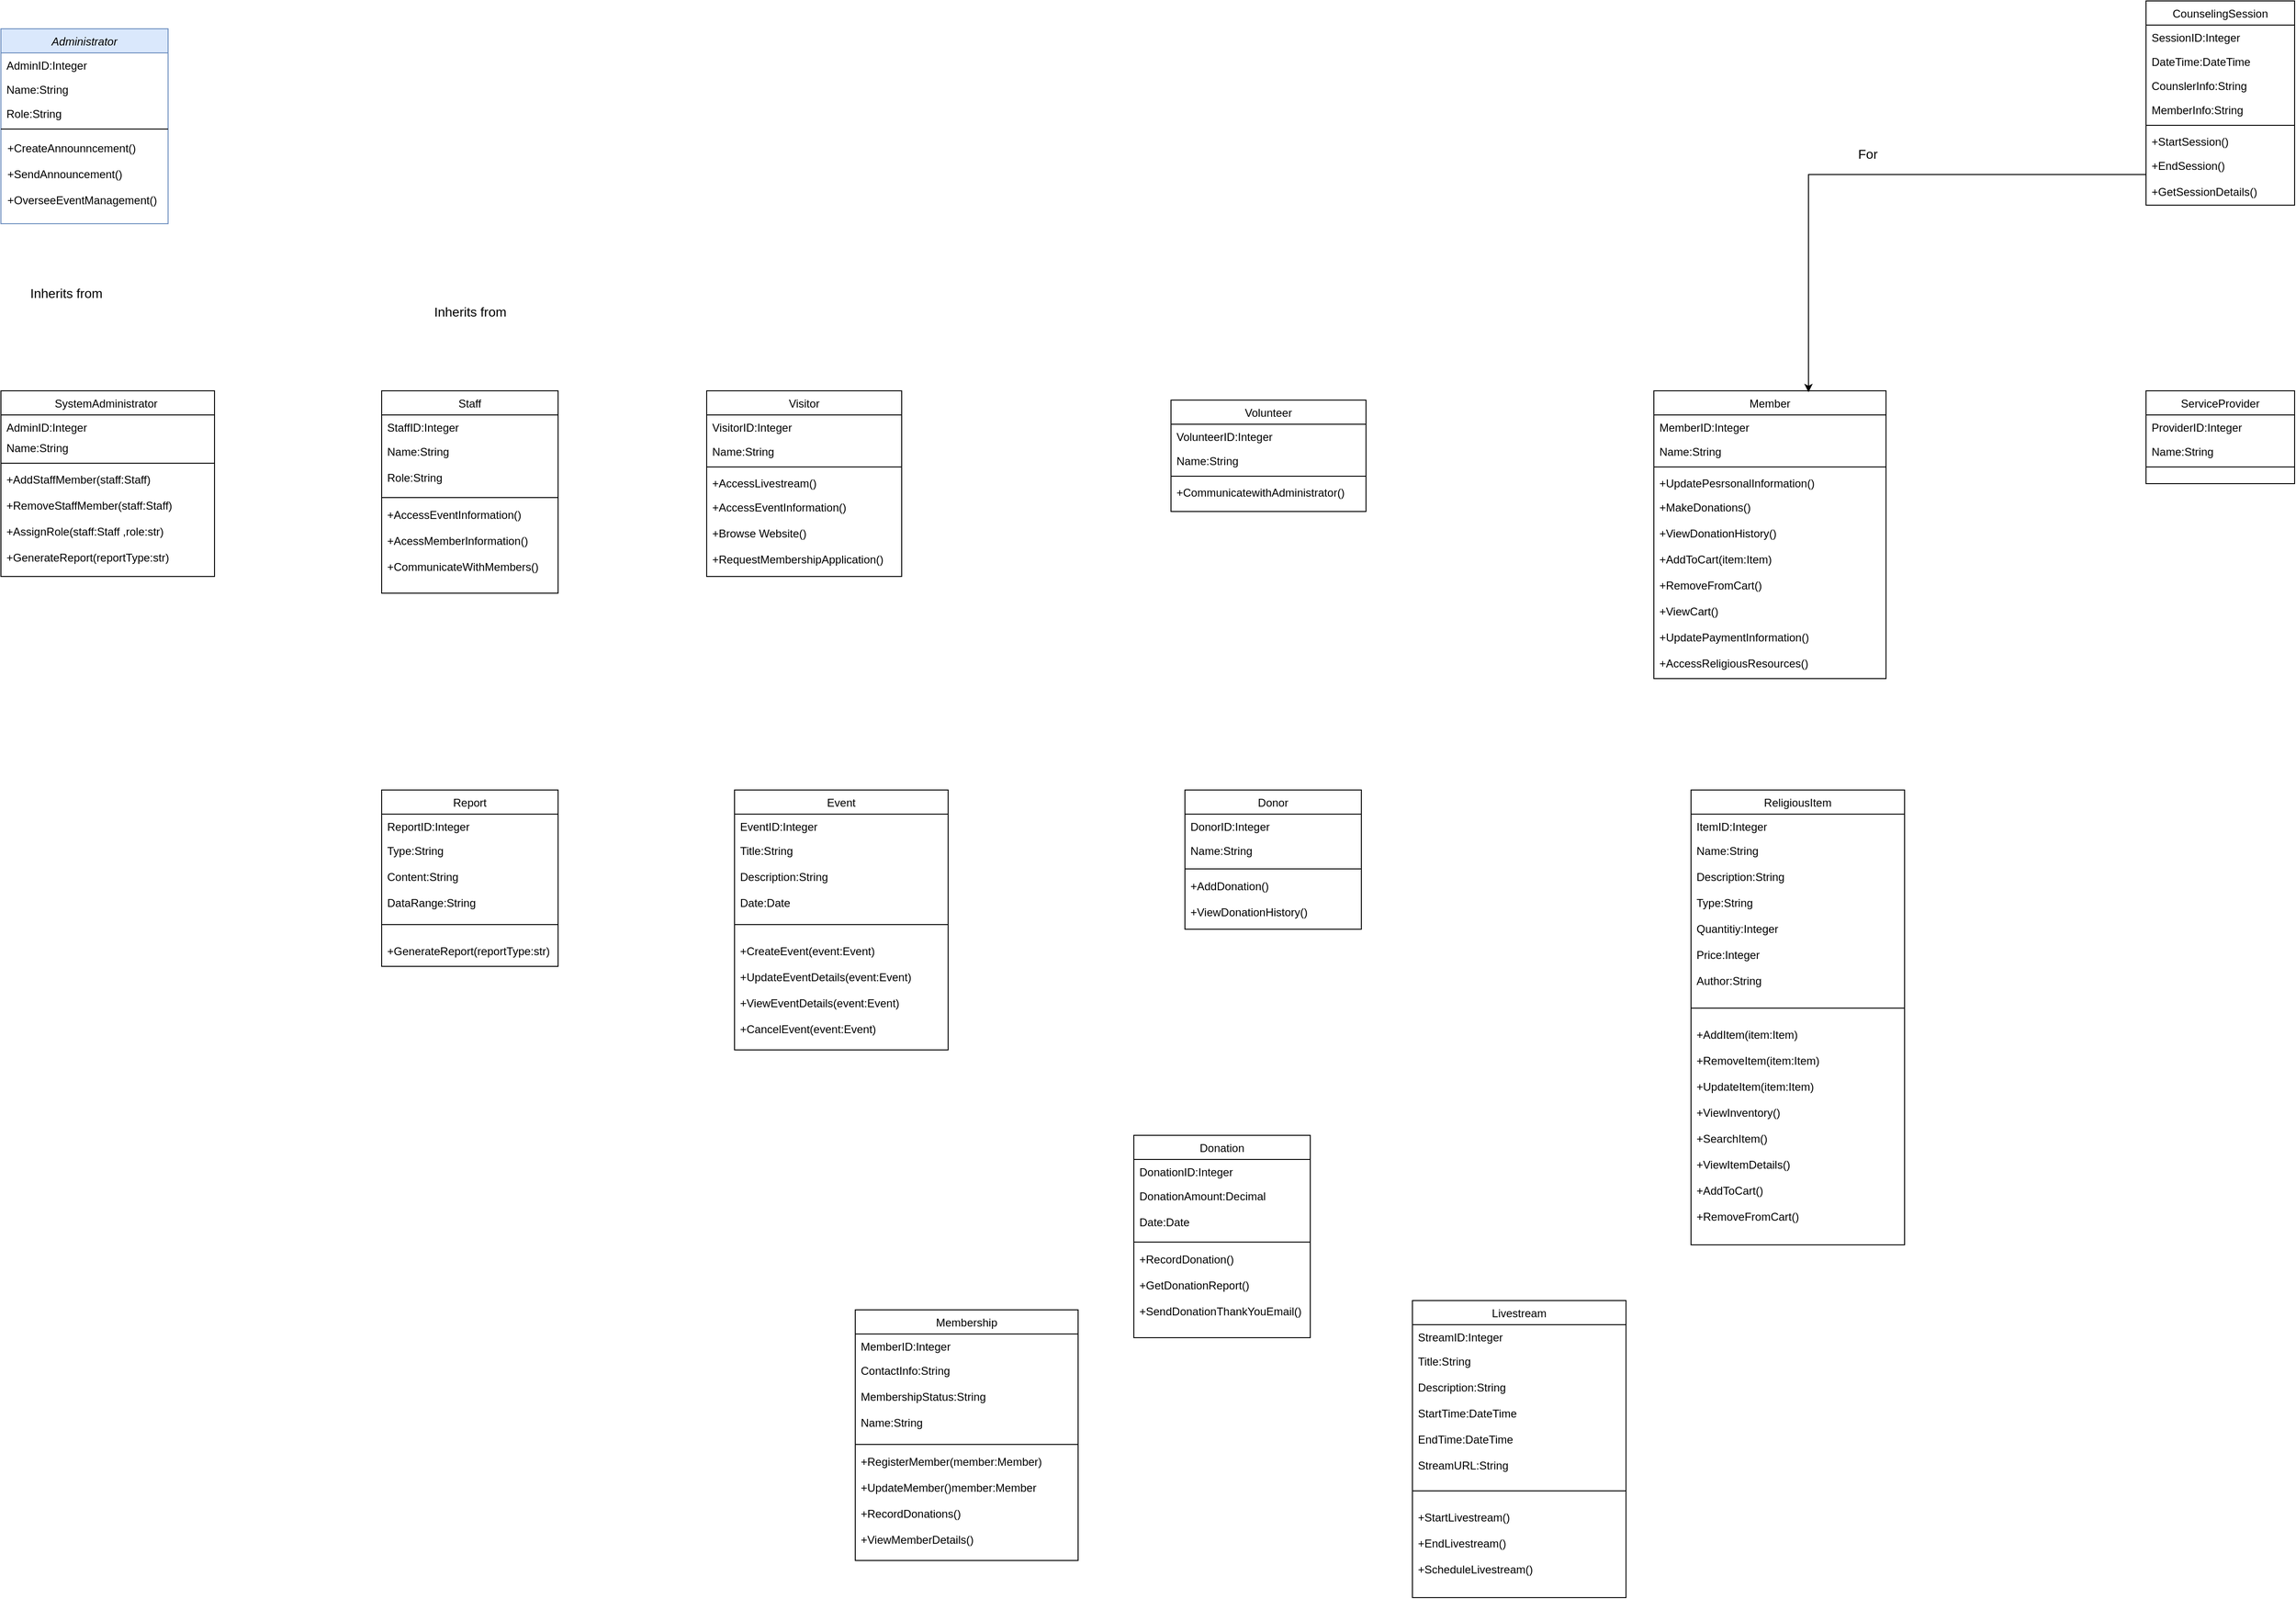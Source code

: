 <mxfile version="22.1.21" type="github">
  <diagram id="C5RBs43oDa-KdzZeNtuy" name="Page-1">
    <mxGraphModel dx="2440" dy="522" grid="1" gridSize="10" guides="1" tooltips="1" connect="1" arrows="1" fold="1" page="1" pageScale="1" pageWidth="1390" pageHeight="980" math="0" shadow="0">
      <root>
        <mxCell id="WIyWlLk6GJQsqaUBKTNV-0" />
        <mxCell id="WIyWlLk6GJQsqaUBKTNV-1" parent="WIyWlLk6GJQsqaUBKTNV-0" />
        <mxCell id="zkfFHV4jXpPFQw0GAbJ--0" value="Administrator" style="swimlane;fontStyle=2;align=center;verticalAlign=top;childLayout=stackLayout;horizontal=1;startSize=26;horizontalStack=0;resizeParent=1;resizeLast=0;collapsible=1;marginBottom=0;rounded=0;shadow=0;strokeWidth=1;fillColor=#dae8fc;strokeColor=#6c8ebf;" parent="WIyWlLk6GJQsqaUBKTNV-1" vertex="1">
          <mxGeometry x="-1180" y="60" width="180" height="210" as="geometry">
            <mxRectangle x="230" y="140" width="160" height="26" as="alternateBounds" />
          </mxGeometry>
        </mxCell>
        <mxCell id="zkfFHV4jXpPFQw0GAbJ--1" value="AdminID:Integer" style="text;align=left;verticalAlign=top;spacingLeft=4;spacingRight=4;overflow=hidden;rotatable=0;points=[[0,0.5],[1,0.5]];portConstraint=eastwest;" parent="zkfFHV4jXpPFQw0GAbJ--0" vertex="1">
          <mxGeometry y="26" width="180" height="26" as="geometry" />
        </mxCell>
        <mxCell id="zkfFHV4jXpPFQw0GAbJ--2" value="Name:String" style="text;align=left;verticalAlign=top;spacingLeft=4;spacingRight=4;overflow=hidden;rotatable=0;points=[[0,0.5],[1,0.5]];portConstraint=eastwest;rounded=0;shadow=0;html=0;" parent="zkfFHV4jXpPFQw0GAbJ--0" vertex="1">
          <mxGeometry y="52" width="180" height="26" as="geometry" />
        </mxCell>
        <mxCell id="zkfFHV4jXpPFQw0GAbJ--3" value="Role:String" style="text;align=left;verticalAlign=top;spacingLeft=4;spacingRight=4;overflow=hidden;rotatable=0;points=[[0,0.5],[1,0.5]];portConstraint=eastwest;rounded=0;shadow=0;html=0;" parent="zkfFHV4jXpPFQw0GAbJ--0" vertex="1">
          <mxGeometry y="78" width="180" height="26" as="geometry" />
        </mxCell>
        <mxCell id="zkfFHV4jXpPFQw0GAbJ--4" value="" style="line;html=1;strokeWidth=1;align=left;verticalAlign=middle;spacingTop=-1;spacingLeft=3;spacingRight=3;rotatable=0;labelPosition=right;points=[];portConstraint=eastwest;" parent="zkfFHV4jXpPFQw0GAbJ--0" vertex="1">
          <mxGeometry y="104" width="180" height="8" as="geometry" />
        </mxCell>
        <mxCell id="zkfFHV4jXpPFQw0GAbJ--5" value="+CreateAnnounncement()&#xa;&#xa;+SendAnnouncement()&#xa;&#xa;+OverseeEventManagement()&#xa;" style="text;align=left;verticalAlign=top;spacingLeft=4;spacingRight=4;overflow=hidden;rotatable=0;points=[[0,0.5],[1,0.5]];portConstraint=eastwest;spacing=3;spacingBottom=0;perimeterSpacing=0;spacingTop=2;" parent="zkfFHV4jXpPFQw0GAbJ--0" vertex="1">
          <mxGeometry y="112" width="180" height="98" as="geometry" />
        </mxCell>
        <mxCell id="zkfFHV4jXpPFQw0GAbJ--17" value="CounselingSession" style="swimlane;fontStyle=0;align=center;verticalAlign=top;childLayout=stackLayout;horizontal=1;startSize=26;horizontalStack=0;resizeParent=1;resizeLast=0;collapsible=1;marginBottom=0;rounded=0;shadow=0;strokeWidth=1;" parent="WIyWlLk6GJQsqaUBKTNV-1" vertex="1">
          <mxGeometry x="1130" y="30" width="160" height="220" as="geometry">
            <mxRectangle x="550" y="140" width="160" height="26" as="alternateBounds" />
          </mxGeometry>
        </mxCell>
        <mxCell id="zkfFHV4jXpPFQw0GAbJ--18" value="SessionID:Integer" style="text;align=left;verticalAlign=top;spacingLeft=4;spacingRight=4;overflow=hidden;rotatable=0;points=[[0,0.5],[1,0.5]];portConstraint=eastwest;" parent="zkfFHV4jXpPFQw0GAbJ--17" vertex="1">
          <mxGeometry y="26" width="160" height="26" as="geometry" />
        </mxCell>
        <mxCell id="zkfFHV4jXpPFQw0GAbJ--19" value="DateTime:DateTime" style="text;align=left;verticalAlign=top;spacingLeft=4;spacingRight=4;overflow=hidden;rotatable=0;points=[[0,0.5],[1,0.5]];portConstraint=eastwest;rounded=0;shadow=0;html=0;" parent="zkfFHV4jXpPFQw0GAbJ--17" vertex="1">
          <mxGeometry y="52" width="160" height="26" as="geometry" />
        </mxCell>
        <mxCell id="zkfFHV4jXpPFQw0GAbJ--20" value="CounslerInfo:String" style="text;align=left;verticalAlign=top;spacingLeft=4;spacingRight=4;overflow=hidden;rotatable=0;points=[[0,0.5],[1,0.5]];portConstraint=eastwest;rounded=0;shadow=0;html=0;" parent="zkfFHV4jXpPFQw0GAbJ--17" vertex="1">
          <mxGeometry y="78" width="160" height="26" as="geometry" />
        </mxCell>
        <mxCell id="zkfFHV4jXpPFQw0GAbJ--21" value="MemberInfo:String" style="text;align=left;verticalAlign=top;spacingLeft=4;spacingRight=4;overflow=hidden;rotatable=0;points=[[0,0.5],[1,0.5]];portConstraint=eastwest;rounded=0;shadow=0;html=0;" parent="zkfFHV4jXpPFQw0GAbJ--17" vertex="1">
          <mxGeometry y="104" width="160" height="26" as="geometry" />
        </mxCell>
        <mxCell id="zkfFHV4jXpPFQw0GAbJ--23" value="" style="line;html=1;strokeWidth=1;align=left;verticalAlign=middle;spacingTop=-1;spacingLeft=3;spacingRight=3;rotatable=0;labelPosition=right;points=[];portConstraint=eastwest;" parent="zkfFHV4jXpPFQw0GAbJ--17" vertex="1">
          <mxGeometry y="130" width="160" height="8" as="geometry" />
        </mxCell>
        <mxCell id="zkfFHV4jXpPFQw0GAbJ--24" value="+StartSession()" style="text;align=left;verticalAlign=top;spacingLeft=4;spacingRight=4;overflow=hidden;rotatable=0;points=[[0,0.5],[1,0.5]];portConstraint=eastwest;" parent="zkfFHV4jXpPFQw0GAbJ--17" vertex="1">
          <mxGeometry y="138" width="160" height="26" as="geometry" />
        </mxCell>
        <mxCell id="zkfFHV4jXpPFQw0GAbJ--25" value="+EndSession()&#xa;&#xa;+GetSessionDetails()" style="text;align=left;verticalAlign=top;spacingLeft=4;spacingRight=4;overflow=hidden;rotatable=0;points=[[0,0.5],[1,0.5]];portConstraint=eastwest;" parent="zkfFHV4jXpPFQw0GAbJ--17" vertex="1">
          <mxGeometry y="164" width="160" height="46" as="geometry" />
        </mxCell>
        <mxCell id="depg-vYfWqoNCVjtNeU1-0" value="Staff" style="swimlane;fontStyle=0;align=center;verticalAlign=top;childLayout=stackLayout;horizontal=1;startSize=26;horizontalStack=0;resizeParent=1;resizeLast=0;collapsible=1;marginBottom=0;rounded=0;shadow=0;strokeWidth=1;" vertex="1" parent="WIyWlLk6GJQsqaUBKTNV-1">
          <mxGeometry x="-770" y="450" width="190" height="218" as="geometry">
            <mxRectangle x="130" y="380" width="160" height="26" as="alternateBounds" />
          </mxGeometry>
        </mxCell>
        <mxCell id="depg-vYfWqoNCVjtNeU1-1" value="StaffID:Integer" style="text;align=left;verticalAlign=top;spacingLeft=4;spacingRight=4;overflow=hidden;rotatable=0;points=[[0,0.5],[1,0.5]];portConstraint=eastwest;" vertex="1" parent="depg-vYfWqoNCVjtNeU1-0">
          <mxGeometry y="26" width="190" height="26" as="geometry" />
        </mxCell>
        <mxCell id="depg-vYfWqoNCVjtNeU1-2" value="Name:String&#xa;&#xa;Role:String" style="text;align=left;verticalAlign=top;spacingLeft=4;spacingRight=4;overflow=hidden;rotatable=0;points=[[0,0.5],[1,0.5]];portConstraint=eastwest;rounded=0;shadow=0;html=0;" vertex="1" parent="depg-vYfWqoNCVjtNeU1-0">
          <mxGeometry y="52" width="190" height="58" as="geometry" />
        </mxCell>
        <mxCell id="depg-vYfWqoNCVjtNeU1-3" value="" style="line;html=1;strokeWidth=1;align=left;verticalAlign=middle;spacingTop=-1;spacingLeft=3;spacingRight=3;rotatable=0;labelPosition=right;points=[];portConstraint=eastwest;" vertex="1" parent="depg-vYfWqoNCVjtNeU1-0">
          <mxGeometry y="110" width="190" height="10" as="geometry" />
        </mxCell>
        <mxCell id="depg-vYfWqoNCVjtNeU1-4" value="+AccessEventInformation()&#xa;&#xa;+AcessMemberInformation()&#xa;&#xa;+CommunicateWithMembers()" style="text;align=left;verticalAlign=top;spacingLeft=4;spacingRight=4;overflow=hidden;rotatable=0;points=[[0,0.5],[1,0.5]];portConstraint=eastwest;fontStyle=0" vertex="1" parent="depg-vYfWqoNCVjtNeU1-0">
          <mxGeometry y="120" width="190" height="80" as="geometry" />
        </mxCell>
        <mxCell id="depg-vYfWqoNCVjtNeU1-6" value="Visitor" style="swimlane;fontStyle=0;align=center;verticalAlign=top;childLayout=stackLayout;horizontal=1;startSize=26;horizontalStack=0;resizeParent=1;resizeLast=0;collapsible=1;marginBottom=0;rounded=0;shadow=0;strokeWidth=1;" vertex="1" parent="WIyWlLk6GJQsqaUBKTNV-1">
          <mxGeometry x="-420" y="450" width="210" height="200" as="geometry">
            <mxRectangle x="130" y="380" width="160" height="26" as="alternateBounds" />
          </mxGeometry>
        </mxCell>
        <mxCell id="depg-vYfWqoNCVjtNeU1-7" value="VisitorID:Integer" style="text;align=left;verticalAlign=top;spacingLeft=4;spacingRight=4;overflow=hidden;rotatable=0;points=[[0,0.5],[1,0.5]];portConstraint=eastwest;" vertex="1" parent="depg-vYfWqoNCVjtNeU1-6">
          <mxGeometry y="26" width="210" height="26" as="geometry" />
        </mxCell>
        <mxCell id="depg-vYfWqoNCVjtNeU1-8" value="Name:String" style="text;align=left;verticalAlign=top;spacingLeft=4;spacingRight=4;overflow=hidden;rotatable=0;points=[[0,0.5],[1,0.5]];portConstraint=eastwest;rounded=0;shadow=0;html=0;" vertex="1" parent="depg-vYfWqoNCVjtNeU1-6">
          <mxGeometry y="52" width="210" height="26" as="geometry" />
        </mxCell>
        <mxCell id="depg-vYfWqoNCVjtNeU1-9" value="" style="line;html=1;strokeWidth=1;align=left;verticalAlign=middle;spacingTop=-1;spacingLeft=3;spacingRight=3;rotatable=0;labelPosition=right;points=[];portConstraint=eastwest;" vertex="1" parent="depg-vYfWqoNCVjtNeU1-6">
          <mxGeometry y="78" width="210" height="8" as="geometry" />
        </mxCell>
        <mxCell id="depg-vYfWqoNCVjtNeU1-10" value="+AccessLivestream()&#xa;&#xa;" style="text;align=left;verticalAlign=top;spacingLeft=4;spacingRight=4;overflow=hidden;rotatable=0;points=[[0,0.5],[1,0.5]];portConstraint=eastwest;fontStyle=0" vertex="1" parent="depg-vYfWqoNCVjtNeU1-6">
          <mxGeometry y="86" width="210" height="26" as="geometry" />
        </mxCell>
        <mxCell id="depg-vYfWqoNCVjtNeU1-11" value="+AccessEventInformation()&#xa;&#xa;+Browse Website()&#xa;&#xa;+RequestMembershipApplication()" style="text;align=left;verticalAlign=top;spacingLeft=4;spacingRight=4;overflow=hidden;rotatable=0;points=[[0,0.5],[1,0.5]];portConstraint=eastwest;" vertex="1" parent="depg-vYfWqoNCVjtNeU1-6">
          <mxGeometry y="112" width="210" height="88" as="geometry" />
        </mxCell>
        <mxCell id="depg-vYfWqoNCVjtNeU1-12" value="Volunteer" style="swimlane;fontStyle=0;align=center;verticalAlign=top;childLayout=stackLayout;horizontal=1;startSize=26;horizontalStack=0;resizeParent=1;resizeLast=0;collapsible=1;marginBottom=0;rounded=0;shadow=0;strokeWidth=1;" vertex="1" parent="WIyWlLk6GJQsqaUBKTNV-1">
          <mxGeometry x="80" y="460" width="210" height="120" as="geometry">
            <mxRectangle x="130" y="380" width="160" height="26" as="alternateBounds" />
          </mxGeometry>
        </mxCell>
        <mxCell id="depg-vYfWqoNCVjtNeU1-13" value="VolunteerID:Integer" style="text;align=left;verticalAlign=top;spacingLeft=4;spacingRight=4;overflow=hidden;rotatable=0;points=[[0,0.5],[1,0.5]];portConstraint=eastwest;" vertex="1" parent="depg-vYfWqoNCVjtNeU1-12">
          <mxGeometry y="26" width="210" height="26" as="geometry" />
        </mxCell>
        <mxCell id="depg-vYfWqoNCVjtNeU1-14" value="Name:String" style="text;align=left;verticalAlign=top;spacingLeft=4;spacingRight=4;overflow=hidden;rotatable=0;points=[[0,0.5],[1,0.5]];portConstraint=eastwest;rounded=0;shadow=0;html=0;" vertex="1" parent="depg-vYfWqoNCVjtNeU1-12">
          <mxGeometry y="52" width="210" height="26" as="geometry" />
        </mxCell>
        <mxCell id="depg-vYfWqoNCVjtNeU1-15" value="" style="line;html=1;strokeWidth=1;align=left;verticalAlign=middle;spacingTop=-1;spacingLeft=3;spacingRight=3;rotatable=0;labelPosition=right;points=[];portConstraint=eastwest;" vertex="1" parent="depg-vYfWqoNCVjtNeU1-12">
          <mxGeometry y="78" width="210" height="8" as="geometry" />
        </mxCell>
        <mxCell id="depg-vYfWqoNCVjtNeU1-16" value="+CommunicatewithAdministrator()" style="text;align=left;verticalAlign=top;spacingLeft=4;spacingRight=4;overflow=hidden;rotatable=0;points=[[0,0.5],[1,0.5]];portConstraint=eastwest;fontStyle=0" vertex="1" parent="depg-vYfWqoNCVjtNeU1-12">
          <mxGeometry y="86" width="210" height="26" as="geometry" />
        </mxCell>
        <mxCell id="depg-vYfWqoNCVjtNeU1-18" value="Member" style="swimlane;fontStyle=0;align=center;verticalAlign=top;childLayout=stackLayout;horizontal=1;startSize=26;horizontalStack=0;resizeParent=1;resizeLast=0;collapsible=1;marginBottom=0;rounded=0;shadow=0;strokeWidth=1;" vertex="1" parent="WIyWlLk6GJQsqaUBKTNV-1">
          <mxGeometry x="600" y="450" width="250" height="310" as="geometry">
            <mxRectangle x="130" y="380" width="160" height="26" as="alternateBounds" />
          </mxGeometry>
        </mxCell>
        <mxCell id="depg-vYfWqoNCVjtNeU1-19" value="MemberID:Integer" style="text;align=left;verticalAlign=top;spacingLeft=4;spacingRight=4;overflow=hidden;rotatable=0;points=[[0,0.5],[1,0.5]];portConstraint=eastwest;" vertex="1" parent="depg-vYfWqoNCVjtNeU1-18">
          <mxGeometry y="26" width="250" height="26" as="geometry" />
        </mxCell>
        <mxCell id="depg-vYfWqoNCVjtNeU1-20" value="Name:String" style="text;align=left;verticalAlign=top;spacingLeft=4;spacingRight=4;overflow=hidden;rotatable=0;points=[[0,0.5],[1,0.5]];portConstraint=eastwest;rounded=0;shadow=0;html=0;" vertex="1" parent="depg-vYfWqoNCVjtNeU1-18">
          <mxGeometry y="52" width="250" height="26" as="geometry" />
        </mxCell>
        <mxCell id="depg-vYfWqoNCVjtNeU1-21" value="" style="line;html=1;strokeWidth=1;align=left;verticalAlign=middle;spacingTop=-1;spacingLeft=3;spacingRight=3;rotatable=0;labelPosition=right;points=[];portConstraint=eastwest;" vertex="1" parent="depg-vYfWqoNCVjtNeU1-18">
          <mxGeometry y="78" width="250" height="8" as="geometry" />
        </mxCell>
        <mxCell id="depg-vYfWqoNCVjtNeU1-22" value="+UpdatePesrsonalInformation()" style="text;align=left;verticalAlign=top;spacingLeft=4;spacingRight=4;overflow=hidden;rotatable=0;points=[[0,0.5],[1,0.5]];portConstraint=eastwest;fontStyle=0" vertex="1" parent="depg-vYfWqoNCVjtNeU1-18">
          <mxGeometry y="86" width="250" height="26" as="geometry" />
        </mxCell>
        <mxCell id="depg-vYfWqoNCVjtNeU1-23" value="+MakeDonations()&#xa;&#xa;+ViewDonationHistory()&#xa;&#xa;+AddToCart(item:Item)&#xa;&#xa;+RemoveFromCart()&#xa;&#xa;+ViewCart()&#xa;&#xa;+UpdatePaymentInformation()&#xa;&#xa;+AccessReligiousResources()&#xa;&#xa;&#xa;" style="text;align=left;verticalAlign=top;spacingLeft=4;spacingRight=4;overflow=hidden;rotatable=0;points=[[0,0.5],[1,0.5]];portConstraint=eastwest;" vertex="1" parent="depg-vYfWqoNCVjtNeU1-18">
          <mxGeometry y="112" width="250" height="198" as="geometry" />
        </mxCell>
        <mxCell id="depg-vYfWqoNCVjtNeU1-24" value="ServiceProvider" style="swimlane;fontStyle=0;align=center;verticalAlign=top;childLayout=stackLayout;horizontal=1;startSize=26;horizontalStack=0;resizeParent=1;resizeLast=0;collapsible=1;marginBottom=0;rounded=0;shadow=0;strokeWidth=1;" vertex="1" parent="WIyWlLk6GJQsqaUBKTNV-1">
          <mxGeometry x="1130" y="450" width="160" height="100" as="geometry">
            <mxRectangle x="130" y="380" width="160" height="26" as="alternateBounds" />
          </mxGeometry>
        </mxCell>
        <mxCell id="depg-vYfWqoNCVjtNeU1-25" value="ProviderID:Integer" style="text;align=left;verticalAlign=top;spacingLeft=4;spacingRight=4;overflow=hidden;rotatable=0;points=[[0,0.5],[1,0.5]];portConstraint=eastwest;" vertex="1" parent="depg-vYfWqoNCVjtNeU1-24">
          <mxGeometry y="26" width="160" height="26" as="geometry" />
        </mxCell>
        <mxCell id="depg-vYfWqoNCVjtNeU1-26" value="Name:String" style="text;align=left;verticalAlign=top;spacingLeft=4;spacingRight=4;overflow=hidden;rotatable=0;points=[[0,0.5],[1,0.5]];portConstraint=eastwest;rounded=0;shadow=0;html=0;" vertex="1" parent="depg-vYfWqoNCVjtNeU1-24">
          <mxGeometry y="52" width="160" height="26" as="geometry" />
        </mxCell>
        <mxCell id="depg-vYfWqoNCVjtNeU1-27" value="" style="line;html=1;strokeWidth=1;align=left;verticalAlign=middle;spacingTop=-1;spacingLeft=3;spacingRight=3;rotatable=0;labelPosition=right;points=[];portConstraint=eastwest;" vertex="1" parent="depg-vYfWqoNCVjtNeU1-24">
          <mxGeometry y="78" width="160" height="8" as="geometry" />
        </mxCell>
        <mxCell id="depg-vYfWqoNCVjtNeU1-30" value="SystemAdministrator " style="swimlane;fontStyle=0;align=center;verticalAlign=top;childLayout=stackLayout;horizontal=1;startSize=26;horizontalStack=0;resizeParent=1;resizeLast=0;collapsible=1;marginBottom=0;rounded=0;shadow=0;strokeWidth=1;" vertex="1" parent="WIyWlLk6GJQsqaUBKTNV-1">
          <mxGeometry x="-1180" y="450" width="230" height="200" as="geometry">
            <mxRectangle x="130" y="380" width="160" height="26" as="alternateBounds" />
          </mxGeometry>
        </mxCell>
        <mxCell id="depg-vYfWqoNCVjtNeU1-31" value="AdminID:Integer" style="text;align=left;verticalAlign=top;spacingLeft=4;spacingRight=4;overflow=hidden;rotatable=0;points=[[0,0.5],[1,0.5]];portConstraint=eastwest;" vertex="1" parent="depg-vYfWqoNCVjtNeU1-30">
          <mxGeometry y="26" width="230" height="22" as="geometry" />
        </mxCell>
        <mxCell id="depg-vYfWqoNCVjtNeU1-32" value="Name:String" style="text;align=left;verticalAlign=top;spacingLeft=4;spacingRight=4;overflow=hidden;rotatable=0;points=[[0,0.5],[1,0.5]];portConstraint=eastwest;rounded=0;shadow=0;html=0;" vertex="1" parent="depg-vYfWqoNCVjtNeU1-30">
          <mxGeometry y="48" width="230" height="26" as="geometry" />
        </mxCell>
        <mxCell id="depg-vYfWqoNCVjtNeU1-33" value="" style="line;html=1;strokeWidth=1;align=left;verticalAlign=middle;spacingTop=-1;spacingLeft=3;spacingRight=3;rotatable=0;labelPosition=right;points=[];portConstraint=eastwest;" vertex="1" parent="depg-vYfWqoNCVjtNeU1-30">
          <mxGeometry y="74" width="230" height="8" as="geometry" />
        </mxCell>
        <mxCell id="depg-vYfWqoNCVjtNeU1-35" value="+AddStaffMember(staff:Staff)&#xa;&#xa;+RemoveStaffMember(staff:Staff)&#xa;&#xa;+AssignRole(staff:Staff ,role:str)&#xa;&#xa;+GenerateReport(reportType:str)&#xa;" style="text;align=left;verticalAlign=top;spacingLeft=4;spacingRight=4;overflow=hidden;rotatable=0;points=[[0,0.5],[1,0.5]];portConstraint=eastwest;" vertex="1" parent="depg-vYfWqoNCVjtNeU1-30">
          <mxGeometry y="82" width="230" height="118" as="geometry" />
        </mxCell>
        <mxCell id="depg-vYfWqoNCVjtNeU1-36" value="&lt;ul style=&quot;list-style-position: initial; list-style-image: initial; padding: 0 0 0 var(--pdl-spacing-xx-lg); margin: 0 0 var(--pdl-spacing-lg) 0; color: rgb(255, 255, 255); font-family: -apple-system, system-ui, BlinkMacSystemFont, &amp;quot;Segoe UI&amp;quot;, Roboto, Oxygen-Sans, Ubuntu, Cantarell, &amp;quot;Helvetica Neue&amp;quot;, sans-serif; font-size: 18px; text-align: start; background-color: rgb(36, 36, 36);&quot;&gt;&lt;li style=&quot;padding: 0px; margin: 0px;&quot;&gt;&lt;br&gt;&lt;/li&gt;&lt;/ul&gt;" style="text;html=1;align=center;verticalAlign=middle;resizable=0;points=[];autosize=1;strokeColor=none;fillColor=none;" vertex="1" parent="WIyWlLk6GJQsqaUBKTNV-1">
          <mxGeometry x="180" y="623" width="20" height="40" as="geometry" />
        </mxCell>
        <mxCell id="depg-vYfWqoNCVjtNeU1-43" value="&lt;ul style=&quot;list-style-position: initial; list-style-image: initial; padding: 0 0 0 var(--pdl-spacing-xx-lg); margin: 0 0 var(--pdl-spacing-lg) 0; color: rgb(255, 255, 255); font-family: -apple-system, system-ui, BlinkMacSystemFont, &amp;quot;Segoe UI&amp;quot;, Roboto, Oxygen-Sans, Ubuntu, Cantarell, &amp;quot;Helvetica Neue&amp;quot;, sans-serif; font-size: 18px; text-align: start; background-color: rgb(36, 36, 36);&quot;&gt;&lt;li style=&quot;padding: 0px; margin: 0px;&quot;&gt;&lt;br&gt;&lt;/li&gt;&lt;/ul&gt;" style="text;html=1;align=center;verticalAlign=middle;resizable=0;points=[];autosize=1;strokeColor=none;fillColor=none;" vertex="1" parent="WIyWlLk6GJQsqaUBKTNV-1">
          <mxGeometry x="740" y="713" width="20" height="40" as="geometry" />
        </mxCell>
        <mxCell id="depg-vYfWqoNCVjtNeU1-44" value="Report" style="swimlane;fontStyle=0;align=center;verticalAlign=top;childLayout=stackLayout;horizontal=1;startSize=26;horizontalStack=0;resizeParent=1;resizeLast=0;collapsible=1;marginBottom=0;rounded=0;shadow=0;strokeWidth=1;" vertex="1" parent="WIyWlLk6GJQsqaUBKTNV-1">
          <mxGeometry x="-770" y="880" width="190" height="190" as="geometry">
            <mxRectangle x="130" y="380" width="160" height="26" as="alternateBounds" />
          </mxGeometry>
        </mxCell>
        <mxCell id="depg-vYfWqoNCVjtNeU1-45" value="ReportID:Integer" style="text;align=left;verticalAlign=top;spacingLeft=4;spacingRight=4;overflow=hidden;rotatable=0;points=[[0,0.5],[1,0.5]];portConstraint=eastwest;" vertex="1" parent="depg-vYfWqoNCVjtNeU1-44">
          <mxGeometry y="26" width="190" height="26" as="geometry" />
        </mxCell>
        <mxCell id="depg-vYfWqoNCVjtNeU1-46" value="Type:String&#xa;&#xa;Content:String&#xa;&#xa;DataRange:String" style="text;align=left;verticalAlign=top;spacingLeft=4;spacingRight=4;overflow=hidden;rotatable=0;points=[[0,0.5],[1,0.5]];portConstraint=eastwest;rounded=0;shadow=0;html=0;" vertex="1" parent="depg-vYfWqoNCVjtNeU1-44">
          <mxGeometry y="52" width="190" height="78" as="geometry" />
        </mxCell>
        <mxCell id="depg-vYfWqoNCVjtNeU1-47" value="" style="line;html=1;strokeWidth=1;align=left;verticalAlign=middle;spacingTop=-1;spacingLeft=3;spacingRight=3;rotatable=0;labelPosition=right;points=[];portConstraint=eastwest;" vertex="1" parent="depg-vYfWqoNCVjtNeU1-44">
          <mxGeometry y="130" width="190" height="30" as="geometry" />
        </mxCell>
        <mxCell id="depg-vYfWqoNCVjtNeU1-48" value="+GenerateReport(reportType:str)" style="text;align=left;verticalAlign=top;spacingLeft=4;spacingRight=4;overflow=hidden;rotatable=0;points=[[0,0.5],[1,0.5]];portConstraint=eastwest;fontStyle=0" vertex="1" parent="depg-vYfWqoNCVjtNeU1-44">
          <mxGeometry y="160" width="190" height="30" as="geometry" />
        </mxCell>
        <mxCell id="depg-vYfWqoNCVjtNeU1-54" value="Donor" style="swimlane;fontStyle=0;align=center;verticalAlign=top;childLayout=stackLayout;horizontal=1;startSize=26;horizontalStack=0;resizeParent=1;resizeLast=0;collapsible=1;marginBottom=0;rounded=0;shadow=0;strokeWidth=1;" vertex="1" parent="WIyWlLk6GJQsqaUBKTNV-1">
          <mxGeometry x="95" y="880" width="190" height="150" as="geometry">
            <mxRectangle x="130" y="380" width="160" height="26" as="alternateBounds" />
          </mxGeometry>
        </mxCell>
        <mxCell id="depg-vYfWqoNCVjtNeU1-55" value="DonorID:Integer" style="text;align=left;verticalAlign=top;spacingLeft=4;spacingRight=4;overflow=hidden;rotatable=0;points=[[0,0.5],[1,0.5]];portConstraint=eastwest;" vertex="1" parent="depg-vYfWqoNCVjtNeU1-54">
          <mxGeometry y="26" width="190" height="26" as="geometry" />
        </mxCell>
        <mxCell id="depg-vYfWqoNCVjtNeU1-56" value="Name:String" style="text;align=left;verticalAlign=top;spacingLeft=4;spacingRight=4;overflow=hidden;rotatable=0;points=[[0,0.5],[1,0.5]];portConstraint=eastwest;rounded=0;shadow=0;html=0;" vertex="1" parent="depg-vYfWqoNCVjtNeU1-54">
          <mxGeometry y="52" width="190" height="28" as="geometry" />
        </mxCell>
        <mxCell id="depg-vYfWqoNCVjtNeU1-57" value="" style="line;html=1;strokeWidth=1;align=left;verticalAlign=middle;spacingTop=-1;spacingLeft=3;spacingRight=3;rotatable=0;labelPosition=right;points=[];portConstraint=eastwest;" vertex="1" parent="depg-vYfWqoNCVjtNeU1-54">
          <mxGeometry y="80" width="190" height="10" as="geometry" />
        </mxCell>
        <mxCell id="depg-vYfWqoNCVjtNeU1-58" value="+AddDonation()&#xa;&#xa;+ViewDonationHistory()" style="text;align=left;verticalAlign=top;spacingLeft=4;spacingRight=4;overflow=hidden;rotatable=0;points=[[0,0.5],[1,0.5]];portConstraint=eastwest;fontStyle=0" vertex="1" parent="depg-vYfWqoNCVjtNeU1-54">
          <mxGeometry y="90" width="190" height="60" as="geometry" />
        </mxCell>
        <mxCell id="depg-vYfWqoNCVjtNeU1-64" value="Donation" style="swimlane;fontStyle=0;align=center;verticalAlign=top;childLayout=stackLayout;horizontal=1;startSize=26;horizontalStack=0;resizeParent=1;resizeLast=0;collapsible=1;marginBottom=0;rounded=0;shadow=0;strokeWidth=1;" vertex="1" parent="WIyWlLk6GJQsqaUBKTNV-1">
          <mxGeometry x="40" y="1252" width="190" height="218" as="geometry">
            <mxRectangle x="130" y="380" width="160" height="26" as="alternateBounds" />
          </mxGeometry>
        </mxCell>
        <mxCell id="depg-vYfWqoNCVjtNeU1-65" value="DonationID:Integer" style="text;align=left;verticalAlign=top;spacingLeft=4;spacingRight=4;overflow=hidden;rotatable=0;points=[[0,0.5],[1,0.5]];portConstraint=eastwest;" vertex="1" parent="depg-vYfWqoNCVjtNeU1-64">
          <mxGeometry y="26" width="190" height="26" as="geometry" />
        </mxCell>
        <mxCell id="depg-vYfWqoNCVjtNeU1-66" value="DonationAmount:Decimal&#xa;&#xa;Date:Date" style="text;align=left;verticalAlign=top;spacingLeft=4;spacingRight=4;overflow=hidden;rotatable=0;points=[[0,0.5],[1,0.5]];portConstraint=eastwest;rounded=0;shadow=0;html=0;" vertex="1" parent="depg-vYfWqoNCVjtNeU1-64">
          <mxGeometry y="52" width="190" height="58" as="geometry" />
        </mxCell>
        <mxCell id="depg-vYfWqoNCVjtNeU1-67" value="" style="line;html=1;strokeWidth=1;align=left;verticalAlign=middle;spacingTop=-1;spacingLeft=3;spacingRight=3;rotatable=0;labelPosition=right;points=[];portConstraint=eastwest;" vertex="1" parent="depg-vYfWqoNCVjtNeU1-64">
          <mxGeometry y="110" width="190" height="10" as="geometry" />
        </mxCell>
        <mxCell id="depg-vYfWqoNCVjtNeU1-68" value="+RecordDonation()&#xa;&#xa;+GetDonationReport()&#xa;&#xa;+SendDonationThankYouEmail()" style="text;align=left;verticalAlign=top;spacingLeft=4;spacingRight=4;overflow=hidden;rotatable=0;points=[[0,0.5],[1,0.5]];portConstraint=eastwest;fontStyle=0" vertex="1" parent="depg-vYfWqoNCVjtNeU1-64">
          <mxGeometry y="120" width="190" height="80" as="geometry" />
        </mxCell>
        <mxCell id="depg-vYfWqoNCVjtNeU1-74" value="Membership" style="swimlane;fontStyle=0;align=center;verticalAlign=top;childLayout=stackLayout;horizontal=1;startSize=26;horizontalStack=0;resizeParent=1;resizeLast=0;collapsible=1;marginBottom=0;rounded=0;shadow=0;strokeWidth=1;" vertex="1" parent="WIyWlLk6GJQsqaUBKTNV-1">
          <mxGeometry x="-260" y="1440" width="240" height="270" as="geometry">
            <mxRectangle x="130" y="380" width="160" height="26" as="alternateBounds" />
          </mxGeometry>
        </mxCell>
        <mxCell id="depg-vYfWqoNCVjtNeU1-75" value="MemberID:Integer" style="text;align=left;verticalAlign=top;spacingLeft=4;spacingRight=4;overflow=hidden;rotatable=0;points=[[0,0.5],[1,0.5]];portConstraint=eastwest;" vertex="1" parent="depg-vYfWqoNCVjtNeU1-74">
          <mxGeometry y="26" width="240" height="26" as="geometry" />
        </mxCell>
        <mxCell id="depg-vYfWqoNCVjtNeU1-76" value="ContactInfo:String&#xa;&#xa;MembershipStatus:String&#xa;&#xa;Name:String" style="text;align=left;verticalAlign=top;spacingLeft=4;spacingRight=4;overflow=hidden;rotatable=0;points=[[0,0.5],[1,0.5]];portConstraint=eastwest;rounded=0;shadow=0;html=0;" vertex="1" parent="depg-vYfWqoNCVjtNeU1-74">
          <mxGeometry y="52" width="240" height="88" as="geometry" />
        </mxCell>
        <mxCell id="depg-vYfWqoNCVjtNeU1-77" value="" style="line;html=1;strokeWidth=1;align=left;verticalAlign=middle;spacingTop=-1;spacingLeft=3;spacingRight=3;rotatable=0;labelPosition=right;points=[];portConstraint=eastwest;" vertex="1" parent="depg-vYfWqoNCVjtNeU1-74">
          <mxGeometry y="140" width="240" height="10" as="geometry" />
        </mxCell>
        <mxCell id="depg-vYfWqoNCVjtNeU1-78" value="+RegisterMember(member:Member)&#xa;&#xa;+UpdateMember()member:Member&#xa;&#xa;+RecordDonations()&#xa;&#xa;+ViewMemberDetails()&#xa;&#xa;" style="text;align=left;verticalAlign=top;spacingLeft=4;spacingRight=4;overflow=hidden;rotatable=0;points=[[0,0.5],[1,0.5]];portConstraint=eastwest;fontStyle=0" vertex="1" parent="depg-vYfWqoNCVjtNeU1-74">
          <mxGeometry y="150" width="240" height="110" as="geometry" />
        </mxCell>
        <mxCell id="depg-vYfWqoNCVjtNeU1-81" value="Event" style="swimlane;fontStyle=0;align=center;verticalAlign=top;childLayout=stackLayout;horizontal=1;startSize=26;horizontalStack=0;resizeParent=1;resizeLast=0;collapsible=1;marginBottom=0;rounded=0;shadow=0;strokeWidth=1;" vertex="1" parent="WIyWlLk6GJQsqaUBKTNV-1">
          <mxGeometry x="-390" y="880" width="230" height="280" as="geometry">
            <mxRectangle x="130" y="380" width="160" height="26" as="alternateBounds" />
          </mxGeometry>
        </mxCell>
        <mxCell id="depg-vYfWqoNCVjtNeU1-82" value="EventID:Integer" style="text;align=left;verticalAlign=top;spacingLeft=4;spacingRight=4;overflow=hidden;rotatable=0;points=[[0,0.5],[1,0.5]];portConstraint=eastwest;" vertex="1" parent="depg-vYfWqoNCVjtNeU1-81">
          <mxGeometry y="26" width="230" height="26" as="geometry" />
        </mxCell>
        <mxCell id="depg-vYfWqoNCVjtNeU1-83" value="Title:String&#xa;&#xa;Description:String&#xa;&#xa;Date:Date" style="text;align=left;verticalAlign=top;spacingLeft=4;spacingRight=4;overflow=hidden;rotatable=0;points=[[0,0.5],[1,0.5]];portConstraint=eastwest;rounded=0;shadow=0;html=0;" vertex="1" parent="depg-vYfWqoNCVjtNeU1-81">
          <mxGeometry y="52" width="230" height="78" as="geometry" />
        </mxCell>
        <mxCell id="depg-vYfWqoNCVjtNeU1-84" value="" style="line;html=1;strokeWidth=1;align=left;verticalAlign=middle;spacingTop=-1;spacingLeft=3;spacingRight=3;rotatable=0;labelPosition=right;points=[];portConstraint=eastwest;" vertex="1" parent="depg-vYfWqoNCVjtNeU1-81">
          <mxGeometry y="130" width="230" height="30" as="geometry" />
        </mxCell>
        <mxCell id="depg-vYfWqoNCVjtNeU1-85" value="+CreateEvent(event:Event)&#xa;&#xa;+UpdateEventDetails(event:Event)&#xa;&#xa;+ViewEventDetails(event:Event)&#xa;&#xa;+CancelEvent(event:Event)" style="text;align=left;verticalAlign=top;spacingLeft=4;spacingRight=4;overflow=hidden;rotatable=0;points=[[0,0.5],[1,0.5]];portConstraint=eastwest;fontStyle=0" vertex="1" parent="depg-vYfWqoNCVjtNeU1-81">
          <mxGeometry y="160" width="230" height="120" as="geometry" />
        </mxCell>
        <mxCell id="depg-vYfWqoNCVjtNeU1-87" value="ReligiousItem" style="swimlane;fontStyle=0;align=center;verticalAlign=top;childLayout=stackLayout;horizontal=1;startSize=26;horizontalStack=0;resizeParent=1;resizeLast=0;collapsible=1;marginBottom=0;rounded=0;shadow=0;strokeWidth=1;" vertex="1" parent="WIyWlLk6GJQsqaUBKTNV-1">
          <mxGeometry x="640" y="880" width="230" height="490" as="geometry">
            <mxRectangle x="130" y="380" width="160" height="26" as="alternateBounds" />
          </mxGeometry>
        </mxCell>
        <mxCell id="depg-vYfWqoNCVjtNeU1-88" value="ItemID:Integer" style="text;align=left;verticalAlign=top;spacingLeft=4;spacingRight=4;overflow=hidden;rotatable=0;points=[[0,0.5],[1,0.5]];portConstraint=eastwest;" vertex="1" parent="depg-vYfWqoNCVjtNeU1-87">
          <mxGeometry y="26" width="230" height="26" as="geometry" />
        </mxCell>
        <mxCell id="depg-vYfWqoNCVjtNeU1-89" value="Name:String&#xa;&#xa;Description:String&#xa;&#xa;Type:String&#xa;&#xa;Quantitiy:Integer&#xa;&#xa;Price:Integer&#xa;&#xa;Author:String" style="text;align=left;verticalAlign=top;spacingLeft=4;spacingRight=4;overflow=hidden;rotatable=0;points=[[0,0.5],[1,0.5]];portConstraint=eastwest;rounded=0;shadow=0;html=0;" vertex="1" parent="depg-vYfWqoNCVjtNeU1-87">
          <mxGeometry y="52" width="230" height="168" as="geometry" />
        </mxCell>
        <mxCell id="depg-vYfWqoNCVjtNeU1-90" value="" style="line;html=1;strokeWidth=1;align=left;verticalAlign=middle;spacingTop=-1;spacingLeft=3;spacingRight=3;rotatable=0;labelPosition=right;points=[];portConstraint=eastwest;" vertex="1" parent="depg-vYfWqoNCVjtNeU1-87">
          <mxGeometry y="220" width="230" height="30" as="geometry" />
        </mxCell>
        <mxCell id="depg-vYfWqoNCVjtNeU1-91" value="+AddItem(item:Item)&#xa;&#xa;+RemoveItem(item:Item)&#xa;&#xa;+UpdateItem(item:Item)&#xa;&#xa;+ViewInventory()&#xa;&#xa;+SearchItem()&#xa;&#xa;+ViewItemDetails()&#xa;&#xa;+AddToCart()&#xa;&#xa;+RemoveFromCart()&#xa;&#xa;" style="text;align=left;verticalAlign=top;spacingLeft=4;spacingRight=4;overflow=hidden;rotatable=0;points=[[0,0.5],[1,0.5]];portConstraint=eastwest;fontStyle=0" vertex="1" parent="depg-vYfWqoNCVjtNeU1-87">
          <mxGeometry y="250" width="230" height="240" as="geometry" />
        </mxCell>
        <mxCell id="depg-vYfWqoNCVjtNeU1-94" value="Livestream" style="swimlane;fontStyle=0;align=center;verticalAlign=top;childLayout=stackLayout;horizontal=1;startSize=26;horizontalStack=0;resizeParent=1;resizeLast=0;collapsible=1;marginBottom=0;rounded=0;shadow=0;strokeWidth=1;" vertex="1" parent="WIyWlLk6GJQsqaUBKTNV-1">
          <mxGeometry x="340" y="1430" width="230" height="320" as="geometry">
            <mxRectangle x="130" y="380" width="160" height="26" as="alternateBounds" />
          </mxGeometry>
        </mxCell>
        <mxCell id="depg-vYfWqoNCVjtNeU1-95" value="StreamID:Integer" style="text;align=left;verticalAlign=top;spacingLeft=4;spacingRight=4;overflow=hidden;rotatable=0;points=[[0,0.5],[1,0.5]];portConstraint=eastwest;" vertex="1" parent="depg-vYfWqoNCVjtNeU1-94">
          <mxGeometry y="26" width="230" height="26" as="geometry" />
        </mxCell>
        <mxCell id="depg-vYfWqoNCVjtNeU1-96" value="Title:String&#xa;&#xa;Description:String&#xa;&#xa;StartTime:DateTime&#xa;&#xa;EndTime:DateTime&#xa;&#xa;StreamURL:String" style="text;align=left;verticalAlign=top;spacingLeft=4;spacingRight=4;overflow=hidden;rotatable=0;points=[[0,0.5],[1,0.5]];portConstraint=eastwest;rounded=0;shadow=0;html=0;" vertex="1" parent="depg-vYfWqoNCVjtNeU1-94">
          <mxGeometry y="52" width="230" height="138" as="geometry" />
        </mxCell>
        <mxCell id="depg-vYfWqoNCVjtNeU1-97" value="" style="line;html=1;strokeWidth=1;align=left;verticalAlign=middle;spacingTop=-1;spacingLeft=3;spacingRight=3;rotatable=0;labelPosition=right;points=[];portConstraint=eastwest;" vertex="1" parent="depg-vYfWqoNCVjtNeU1-94">
          <mxGeometry y="190" width="230" height="30" as="geometry" />
        </mxCell>
        <mxCell id="depg-vYfWqoNCVjtNeU1-98" value="+StartLivestream()&#xa;&#xa;+EndLivestream()&#xa;&#xa;+ScheduleLivestream()&#xa;" style="text;align=left;verticalAlign=top;spacingLeft=4;spacingRight=4;overflow=hidden;rotatable=0;points=[[0,0.5],[1,0.5]];portConstraint=eastwest;fontStyle=0" vertex="1" parent="depg-vYfWqoNCVjtNeU1-94">
          <mxGeometry y="220" width="230" height="90" as="geometry" />
        </mxCell>
        <mxCell id="depg-vYfWqoNCVjtNeU1-101" value="&lt;font style=&quot;font-size: 14px;&quot;&gt;Inherits from&lt;/font&gt;" style="text;html=1;align=center;verticalAlign=middle;resizable=0;points=[];autosize=1;strokeColor=none;fillColor=none;" vertex="1" parent="WIyWlLk6GJQsqaUBKTNV-1">
          <mxGeometry x="-1160" y="330" width="100" height="30" as="geometry" />
        </mxCell>
        <mxCell id="depg-vYfWqoNCVjtNeU1-103" value="&lt;font style=&quot;font-size: 14px;&quot;&gt;Inherits from&lt;/font&gt;" style="text;html=1;align=center;verticalAlign=middle;resizable=0;points=[];autosize=1;strokeColor=none;fillColor=none;" vertex="1" parent="WIyWlLk6GJQsqaUBKTNV-1">
          <mxGeometry x="-725" y="350" width="100" height="30" as="geometry" />
        </mxCell>
        <mxCell id="depg-vYfWqoNCVjtNeU1-104" style="edgeStyle=orthogonalEdgeStyle;rounded=0;orthogonalLoop=1;jettySize=auto;html=1;exitX=0;exitY=0.5;exitDx=0;exitDy=0;entryX=0.666;entryY=0.005;entryDx=0;entryDy=0;entryPerimeter=0;" edge="1" parent="WIyWlLk6GJQsqaUBKTNV-1" source="zkfFHV4jXpPFQw0GAbJ--25" target="depg-vYfWqoNCVjtNeU1-18">
          <mxGeometry relative="1" as="geometry" />
        </mxCell>
        <mxCell id="depg-vYfWqoNCVjtNeU1-105" value="&lt;font style=&quot;font-size: 14px;&quot;&gt;For&lt;/font&gt;" style="text;html=1;align=center;verticalAlign=middle;resizable=0;points=[];autosize=1;strokeColor=none;fillColor=none;" vertex="1" parent="WIyWlLk6GJQsqaUBKTNV-1">
          <mxGeometry x="810" y="180" width="40" height="30" as="geometry" />
        </mxCell>
      </root>
    </mxGraphModel>
  </diagram>
</mxfile>
